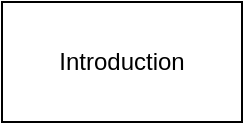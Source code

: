 <mxfile version="13.0.9">
    <diagram id="xlgs_iqVPA8VT-IbJZJF" name="Page-1">
        <mxGraphModel dx="1074" dy="770" grid="1" gridSize="10" guides="1" tooltips="1" connect="1" arrows="1" fold="1" page="1" pageScale="1" pageWidth="850" pageHeight="1100" math="0" shadow="0">
            <root>
                <mxCell id="0"/>
                <mxCell id="1" parent="0"/>
                <mxCell id="2" value="Introduction" style="rounded=0;whiteSpace=wrap;html=1;" parent="1" vertex="1">
                    <mxGeometry x="365" y="60" width="120" height="60" as="geometry"/>
                </mxCell>
            </root>
        </mxGraphModel>
    </diagram>
</mxfile>